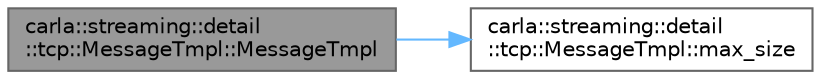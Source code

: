 digraph "carla::streaming::detail::tcp::MessageTmpl::MessageTmpl"
{
 // INTERACTIVE_SVG=YES
 // LATEX_PDF_SIZE
  bgcolor="transparent";
  edge [fontname=Helvetica,fontsize=10,labelfontname=Helvetica,labelfontsize=10];
  node [fontname=Helvetica,fontsize=10,shape=box,height=0.2,width=0.4];
  rankdir="LR";
  Node1 [id="Node000001",label="carla::streaming::detail\l::tcp::MessageTmpl::MessageTmpl",height=0.2,width=0.4,color="gray40", fillcolor="grey60", style="filled", fontcolor="black",tooltip=" "];
  Node1 -> Node2 [id="edge1_Node000001_Node000002",color="steelblue1",style="solid",tooltip=" "];
  Node2 [id="Node000002",label="carla::streaming::detail\l::tcp::MessageTmpl::max_size",height=0.2,width=0.4,color="grey40", fillcolor="white", style="filled",URL="$db/df7/classcarla_1_1streaming_1_1detail_1_1tcp_1_1MessageTmpl.html#a4bedbcf928342cb5243b967d7d0a6e06",tooltip=" "];
}
